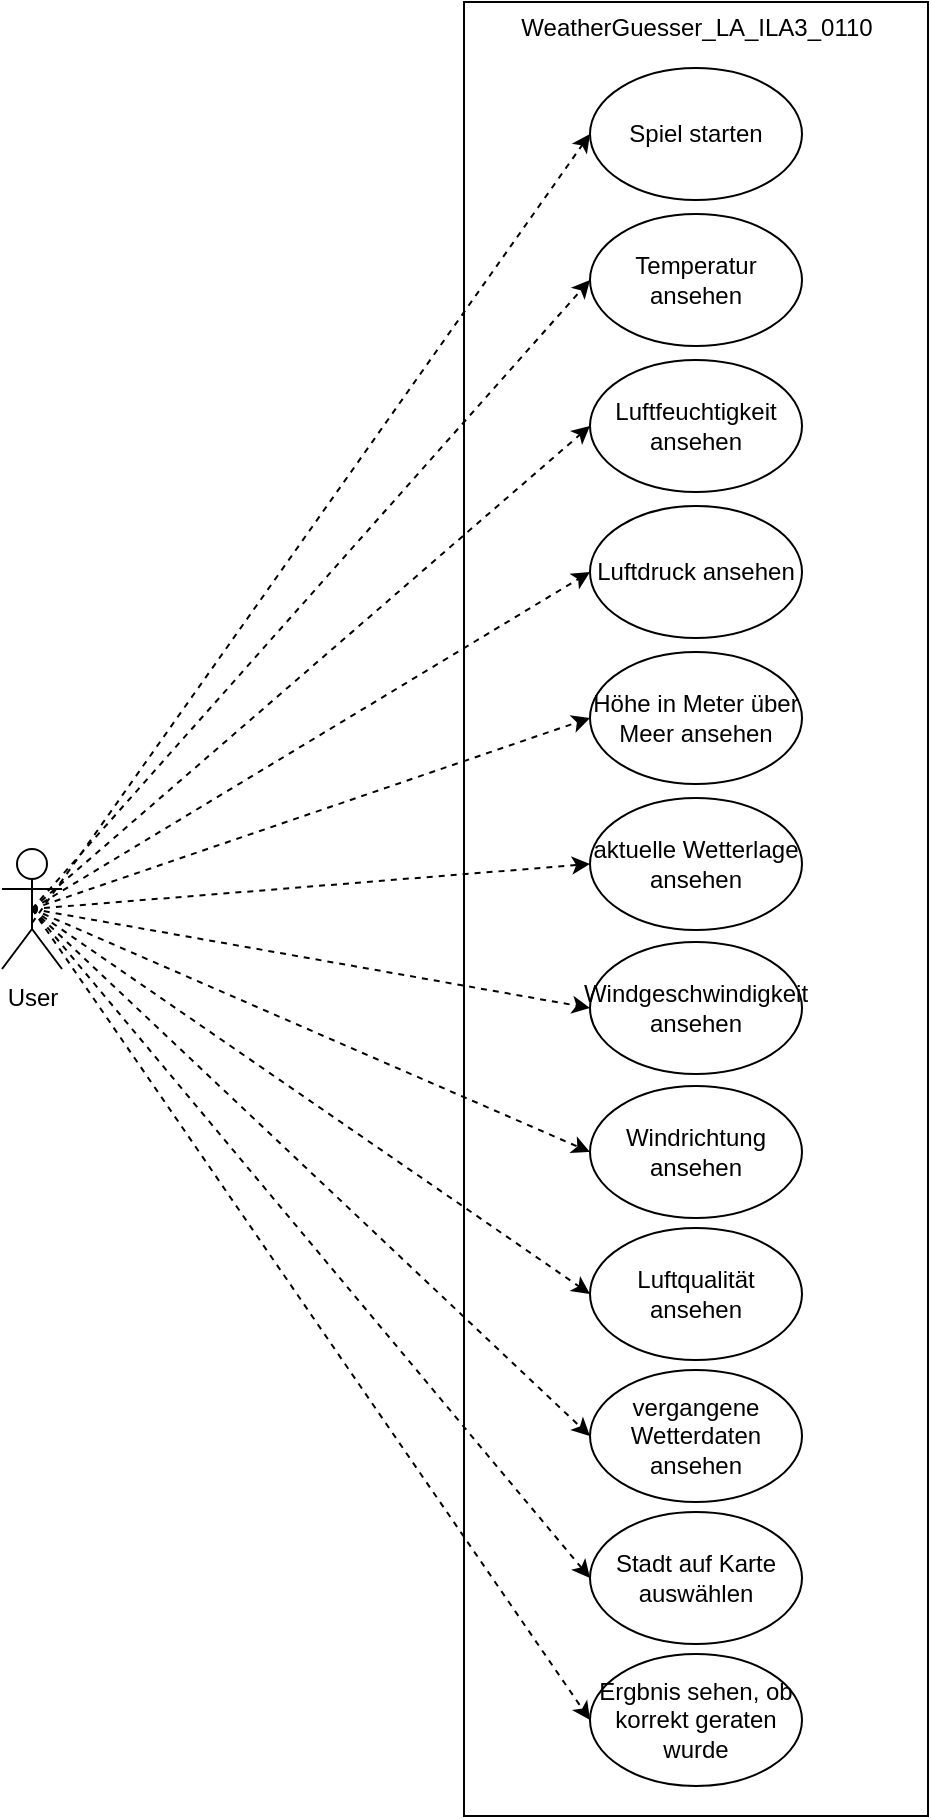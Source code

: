 <mxfile version="21.8.2" type="device">
  <diagram name="Seite-1" id="plPBQ5ILAOS8geBV_CHv">
    <mxGraphModel dx="1715" dy="983" grid="0" gridSize="10" guides="1" tooltips="1" connect="1" arrows="1" fold="1" page="1" pageScale="1" pageWidth="827" pageHeight="1169" math="0" shadow="0">
      <root>
        <mxCell id="0" />
        <mxCell id="1" parent="0" />
        <mxCell id="6NcyVYANsM9x7sfS9dqc-1" value="" style="rounded=0;whiteSpace=wrap;html=1;" vertex="1" parent="1">
          <mxGeometry x="403" y="113" width="232" height="907" as="geometry" />
        </mxCell>
        <mxCell id="6NcyVYANsM9x7sfS9dqc-3" value="User" style="shape=umlActor;verticalLabelPosition=bottom;verticalAlign=top;html=1;outlineConnect=0;" vertex="1" parent="1">
          <mxGeometry x="172" y="536.5" width="30" height="60" as="geometry" />
        </mxCell>
        <mxCell id="6NcyVYANsM9x7sfS9dqc-4" value="WeatherGuesser_LA_ILA3_0110" style="text;html=1;align=center;verticalAlign=middle;resizable=0;points=[];autosize=1;strokeColor=none;fillColor=none;" vertex="1" parent="1">
          <mxGeometry x="422" y="113" width="194" height="26" as="geometry" />
        </mxCell>
        <mxCell id="6NcyVYANsM9x7sfS9dqc-5" value="Spiel starten" style="ellipse;whiteSpace=wrap;html=1;" vertex="1" parent="1">
          <mxGeometry x="466" y="146" width="106" height="66" as="geometry" />
        </mxCell>
        <mxCell id="6NcyVYANsM9x7sfS9dqc-6" value="Temperatur ansehen" style="ellipse;whiteSpace=wrap;html=1;" vertex="1" parent="1">
          <mxGeometry x="466" y="219" width="106" height="66" as="geometry" />
        </mxCell>
        <mxCell id="6NcyVYANsM9x7sfS9dqc-7" value="Luftfeuchtigkeit ansehen" style="ellipse;whiteSpace=wrap;html=1;" vertex="1" parent="1">
          <mxGeometry x="466" y="292" width="106" height="66" as="geometry" />
        </mxCell>
        <mxCell id="6NcyVYANsM9x7sfS9dqc-8" value="Luftdruck ansehen" style="ellipse;whiteSpace=wrap;html=1;" vertex="1" parent="1">
          <mxGeometry x="466" y="365" width="106" height="66" as="geometry" />
        </mxCell>
        <mxCell id="6NcyVYANsM9x7sfS9dqc-9" value="Höhe in Meter über Meer ansehen" style="ellipse;whiteSpace=wrap;html=1;" vertex="1" parent="1">
          <mxGeometry x="466" y="438" width="106" height="66" as="geometry" />
        </mxCell>
        <mxCell id="6NcyVYANsM9x7sfS9dqc-10" value="aktuelle Wetterlage ansehen" style="ellipse;whiteSpace=wrap;html=1;" vertex="1" parent="1">
          <mxGeometry x="466" y="511" width="106" height="66" as="geometry" />
        </mxCell>
        <mxCell id="6NcyVYANsM9x7sfS9dqc-13" value="" style="endArrow=classic;html=1;rounded=0;dashed=1;entryX=0;entryY=0.5;entryDx=0;entryDy=0;exitX=0.5;exitY=0.617;exitDx=0;exitDy=0;exitPerimeter=0;" edge="1" parent="1" source="6NcyVYANsM9x7sfS9dqc-3" target="6NcyVYANsM9x7sfS9dqc-5">
          <mxGeometry width="50" height="50" relative="1" as="geometry">
            <mxPoint x="262" y="227" as="sourcePoint" />
            <mxPoint x="312" y="177" as="targetPoint" />
          </mxGeometry>
        </mxCell>
        <mxCell id="6NcyVYANsM9x7sfS9dqc-14" value="" style="endArrow=classic;html=1;rounded=0;dashed=1;entryX=0;entryY=0.5;entryDx=0;entryDy=0;exitX=0.5;exitY=0.5;exitDx=0;exitDy=0;exitPerimeter=0;" edge="1" parent="1" source="6NcyVYANsM9x7sfS9dqc-3" target="6NcyVYANsM9x7sfS9dqc-6">
          <mxGeometry width="50" height="50" relative="1" as="geometry">
            <mxPoint x="322" y="363" as="sourcePoint" />
            <mxPoint x="476" y="189" as="targetPoint" />
          </mxGeometry>
        </mxCell>
        <mxCell id="6NcyVYANsM9x7sfS9dqc-15" value="" style="endArrow=classic;html=1;rounded=0;dashed=1;entryX=0;entryY=0.5;entryDx=0;entryDy=0;exitX=0.5;exitY=0.5;exitDx=0;exitDy=0;exitPerimeter=0;" edge="1" parent="1" source="6NcyVYANsM9x7sfS9dqc-3" target="6NcyVYANsM9x7sfS9dqc-7">
          <mxGeometry width="50" height="50" relative="1" as="geometry">
            <mxPoint x="322" y="363" as="sourcePoint" />
            <mxPoint x="476" y="262" as="targetPoint" />
          </mxGeometry>
        </mxCell>
        <mxCell id="6NcyVYANsM9x7sfS9dqc-16" value="" style="endArrow=classic;html=1;rounded=0;dashed=1;entryX=0;entryY=0.5;entryDx=0;entryDy=0;exitX=0.5;exitY=0.5;exitDx=0;exitDy=0;exitPerimeter=0;" edge="1" parent="1" source="6NcyVYANsM9x7sfS9dqc-3" target="6NcyVYANsM9x7sfS9dqc-8">
          <mxGeometry width="50" height="50" relative="1" as="geometry">
            <mxPoint x="322" y="363" as="sourcePoint" />
            <mxPoint x="476" y="335" as="targetPoint" />
          </mxGeometry>
        </mxCell>
        <mxCell id="6NcyVYANsM9x7sfS9dqc-17" value="" style="endArrow=classic;html=1;rounded=0;dashed=1;entryX=0;entryY=0.5;entryDx=0;entryDy=0;exitX=0.5;exitY=0.5;exitDx=0;exitDy=0;exitPerimeter=0;" edge="1" parent="1" source="6NcyVYANsM9x7sfS9dqc-3" target="6NcyVYANsM9x7sfS9dqc-9">
          <mxGeometry width="50" height="50" relative="1" as="geometry">
            <mxPoint x="322" y="363" as="sourcePoint" />
            <mxPoint x="476" y="408" as="targetPoint" />
          </mxGeometry>
        </mxCell>
        <mxCell id="6NcyVYANsM9x7sfS9dqc-18" value="" style="endArrow=classic;html=1;rounded=0;dashed=1;entryX=0;entryY=0.5;entryDx=0;entryDy=0;exitX=0.5;exitY=0.5;exitDx=0;exitDy=0;exitPerimeter=0;" edge="1" parent="1" source="6NcyVYANsM9x7sfS9dqc-3" target="6NcyVYANsM9x7sfS9dqc-10">
          <mxGeometry width="50" height="50" relative="1" as="geometry">
            <mxPoint x="322" y="363" as="sourcePoint" />
            <mxPoint x="476" y="481" as="targetPoint" />
          </mxGeometry>
        </mxCell>
        <mxCell id="6NcyVYANsM9x7sfS9dqc-19" value="Windgeschwindigkeit ansehen" style="ellipse;whiteSpace=wrap;html=1;" vertex="1" parent="1">
          <mxGeometry x="466" y="583" width="106" height="66" as="geometry" />
        </mxCell>
        <mxCell id="6NcyVYANsM9x7sfS9dqc-20" value="Windrichtung ansehen" style="ellipse;whiteSpace=wrap;html=1;" vertex="1" parent="1">
          <mxGeometry x="466" y="655" width="106" height="66" as="geometry" />
        </mxCell>
        <mxCell id="6NcyVYANsM9x7sfS9dqc-21" value="Luftqualität ansehen" style="ellipse;whiteSpace=wrap;html=1;" vertex="1" parent="1">
          <mxGeometry x="466" y="726" width="106" height="66" as="geometry" />
        </mxCell>
        <mxCell id="6NcyVYANsM9x7sfS9dqc-22" value="vergangene Wetterdaten ansehen" style="ellipse;whiteSpace=wrap;html=1;" vertex="1" parent="1">
          <mxGeometry x="466" y="797" width="106" height="66" as="geometry" />
        </mxCell>
        <mxCell id="6NcyVYANsM9x7sfS9dqc-24" value="Stadt auf Karte auswählen" style="ellipse;whiteSpace=wrap;html=1;" vertex="1" parent="1">
          <mxGeometry x="466" y="868" width="106" height="66" as="geometry" />
        </mxCell>
        <mxCell id="6NcyVYANsM9x7sfS9dqc-25" value="Ergbnis sehen, ob korrekt geraten wurde" style="ellipse;whiteSpace=wrap;html=1;" vertex="1" parent="1">
          <mxGeometry x="466" y="939" width="106" height="66" as="geometry" />
        </mxCell>
        <mxCell id="6NcyVYANsM9x7sfS9dqc-26" value="" style="endArrow=classic;html=1;rounded=0;dashed=1;entryX=0;entryY=0.5;entryDx=0;entryDy=0;exitX=0.5;exitY=0.5;exitDx=0;exitDy=0;exitPerimeter=0;" edge="1" parent="1" source="6NcyVYANsM9x7sfS9dqc-3" target="6NcyVYANsM9x7sfS9dqc-19">
          <mxGeometry width="50" height="50" relative="1" as="geometry">
            <mxPoint x="292" y="577" as="sourcePoint" />
            <mxPoint x="476" y="554" as="targetPoint" />
          </mxGeometry>
        </mxCell>
        <mxCell id="6NcyVYANsM9x7sfS9dqc-27" value="" style="endArrow=classic;html=1;rounded=0;dashed=1;entryX=0;entryY=0.5;entryDx=0;entryDy=0;exitX=0.5;exitY=0.5;exitDx=0;exitDy=0;exitPerimeter=0;" edge="1" parent="1" source="6NcyVYANsM9x7sfS9dqc-3" target="6NcyVYANsM9x7sfS9dqc-20">
          <mxGeometry width="50" height="50" relative="1" as="geometry">
            <mxPoint x="292" y="577" as="sourcePoint" />
            <mxPoint x="476" y="626" as="targetPoint" />
          </mxGeometry>
        </mxCell>
        <mxCell id="6NcyVYANsM9x7sfS9dqc-28" value="" style="endArrow=classic;html=1;rounded=0;dashed=1;entryX=0;entryY=0.5;entryDx=0;entryDy=0;exitX=0.5;exitY=0.5;exitDx=0;exitDy=0;exitPerimeter=0;" edge="1" parent="1" source="6NcyVYANsM9x7sfS9dqc-3" target="6NcyVYANsM9x7sfS9dqc-21">
          <mxGeometry width="50" height="50" relative="1" as="geometry">
            <mxPoint x="292" y="577" as="sourcePoint" />
            <mxPoint x="476" y="698" as="targetPoint" />
          </mxGeometry>
        </mxCell>
        <mxCell id="6NcyVYANsM9x7sfS9dqc-29" value="" style="endArrow=classic;html=1;rounded=0;dashed=1;entryX=0;entryY=0.5;entryDx=0;entryDy=0;exitX=0.5;exitY=0.5;exitDx=0;exitDy=0;exitPerimeter=0;" edge="1" parent="1" source="6NcyVYANsM9x7sfS9dqc-3" target="6NcyVYANsM9x7sfS9dqc-22">
          <mxGeometry width="50" height="50" relative="1" as="geometry">
            <mxPoint x="292" y="577" as="sourcePoint" />
            <mxPoint x="476" y="769" as="targetPoint" />
          </mxGeometry>
        </mxCell>
        <mxCell id="6NcyVYANsM9x7sfS9dqc-30" value="" style="endArrow=classic;html=1;rounded=0;dashed=1;entryX=0;entryY=0.5;entryDx=0;entryDy=0;exitX=0.5;exitY=0.5;exitDx=0;exitDy=0;exitPerimeter=0;" edge="1" parent="1" source="6NcyVYANsM9x7sfS9dqc-3" target="6NcyVYANsM9x7sfS9dqc-24">
          <mxGeometry width="50" height="50" relative="1" as="geometry">
            <mxPoint x="292" y="577" as="sourcePoint" />
            <mxPoint x="476" y="840" as="targetPoint" />
          </mxGeometry>
        </mxCell>
        <mxCell id="6NcyVYANsM9x7sfS9dqc-31" value="" style="endArrow=classic;html=1;rounded=0;dashed=1;entryX=0;entryY=0.5;entryDx=0;entryDy=0;exitX=0.5;exitY=0.5;exitDx=0;exitDy=0;exitPerimeter=0;" edge="1" parent="1" source="6NcyVYANsM9x7sfS9dqc-3" target="6NcyVYANsM9x7sfS9dqc-25">
          <mxGeometry width="50" height="50" relative="1" as="geometry">
            <mxPoint x="292" y="577" as="sourcePoint" />
            <mxPoint x="476" y="911" as="targetPoint" />
          </mxGeometry>
        </mxCell>
      </root>
    </mxGraphModel>
  </diagram>
</mxfile>
